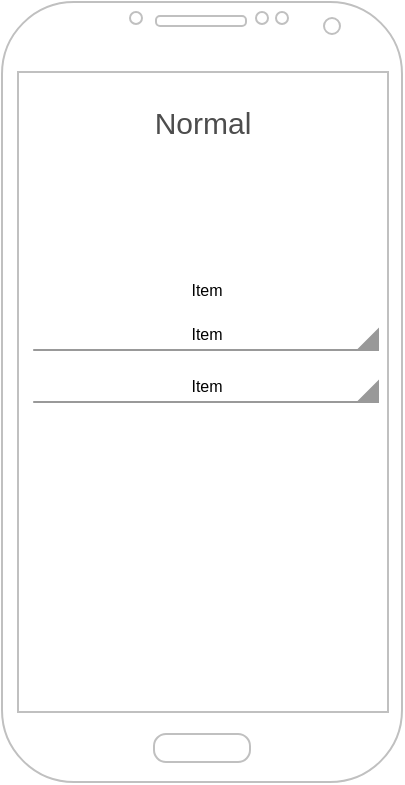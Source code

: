 <mxfile version="12.5.5" type="github">
  <diagram id="C5RBs43oDa-KdzZeNtuy" name="Page-1">
    <mxGraphModel dx="1422" dy="762" grid="1" gridSize="16" guides="1" tooltips="1" connect="1" arrows="1" fold="1" page="1" pageScale="1" pageWidth="827" pageHeight="1169" math="0" shadow="0">
      <root>
        <mxCell id="WIyWlLk6GJQsqaUBKTNV-0"/>
        <mxCell id="WIyWlLk6GJQsqaUBKTNV-1" parent="WIyWlLk6GJQsqaUBKTNV-0"/>
        <mxCell id="Fv8nIN-60UwDxnUi9GbX-0" value="" style="verticalLabelPosition=bottom;verticalAlign=top;html=1;shadow=0;dashed=0;strokeWidth=1;shape=mxgraph.android.phone2;strokeColor=#c0c0c0;" vertex="1" parent="WIyWlLk6GJQsqaUBKTNV-1">
          <mxGeometry x="20" y="20" width="200" height="390" as="geometry"/>
        </mxCell>
        <mxCell id="Fv8nIN-60UwDxnUi9GbX-3" value="Normal" style="whiteSpace=wrap;html=1;shadow=0;dashed=0;fontSize=15;align=center;fillColor=#FFFFFF;strokeColor=#FFFFFF;fontColor=#4D4D4D;" vertex="1" parent="WIyWlLk6GJQsqaUBKTNV-1">
          <mxGeometry x="35.6" y="64" width="168.8" height="32" as="geometry"/>
        </mxCell>
        <mxCell id="Fv8nIN-60UwDxnUi9GbX-13" value="Item" style="strokeWidth=1;html=1;shadow=0;dashed=0;shape=mxgraph.android.spinner2;align=center;fillColor=#ffffff;strokeColor=none;verticalAlign=bottom;fontSize=8;gradientColor=none;" vertex="1" parent="WIyWlLk6GJQsqaUBKTNV-1">
          <mxGeometry x="35.6" y="144" width="172.4" height="28" as="geometry"/>
        </mxCell>
        <mxCell id="Fv8nIN-60UwDxnUi9GbX-14" value="Item" style="strokeWidth=1;html=1;shadow=0;dashed=0;shape=mxgraph.android.spinner2;align=center;fillColor=#999999;strokeColor=#999999;verticalAlign=bottom;fontSize=8;" vertex="1" parent="WIyWlLk6GJQsqaUBKTNV-1">
          <mxGeometry x="35.6" y="184" width="172.4" height="10" as="geometry"/>
        </mxCell>
        <mxCell id="Fv8nIN-60UwDxnUi9GbX-15" value="Item" style="strokeWidth=1;html=1;shadow=0;dashed=0;shape=mxgraph.android.spinner2;align=center;fillColor=#999999;strokeColor=#999999;verticalAlign=bottom;fontSize=8;" vertex="1" parent="WIyWlLk6GJQsqaUBKTNV-1">
          <mxGeometry x="35.6" y="210" width="172.4" height="10" as="geometry"/>
        </mxCell>
      </root>
    </mxGraphModel>
  </diagram>
</mxfile>
